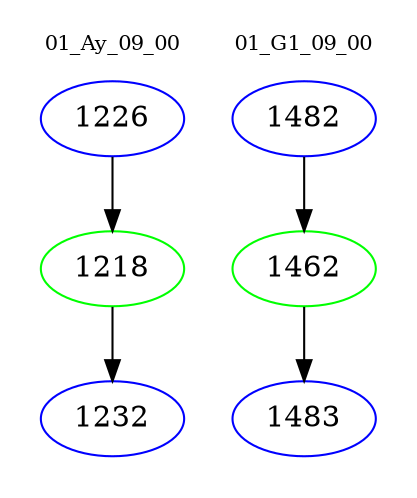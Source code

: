 digraph{
subgraph cluster_0 {
color = white
label = "01_Ay_09_00";
fontsize=10;
T0_1226 [label="1226", color="blue"]
T0_1226 -> T0_1218 [color="black"]
T0_1218 [label="1218", color="green"]
T0_1218 -> T0_1232 [color="black"]
T0_1232 [label="1232", color="blue"]
}
subgraph cluster_1 {
color = white
label = "01_G1_09_00";
fontsize=10;
T1_1482 [label="1482", color="blue"]
T1_1482 -> T1_1462 [color="black"]
T1_1462 [label="1462", color="green"]
T1_1462 -> T1_1483 [color="black"]
T1_1483 [label="1483", color="blue"]
}
}

